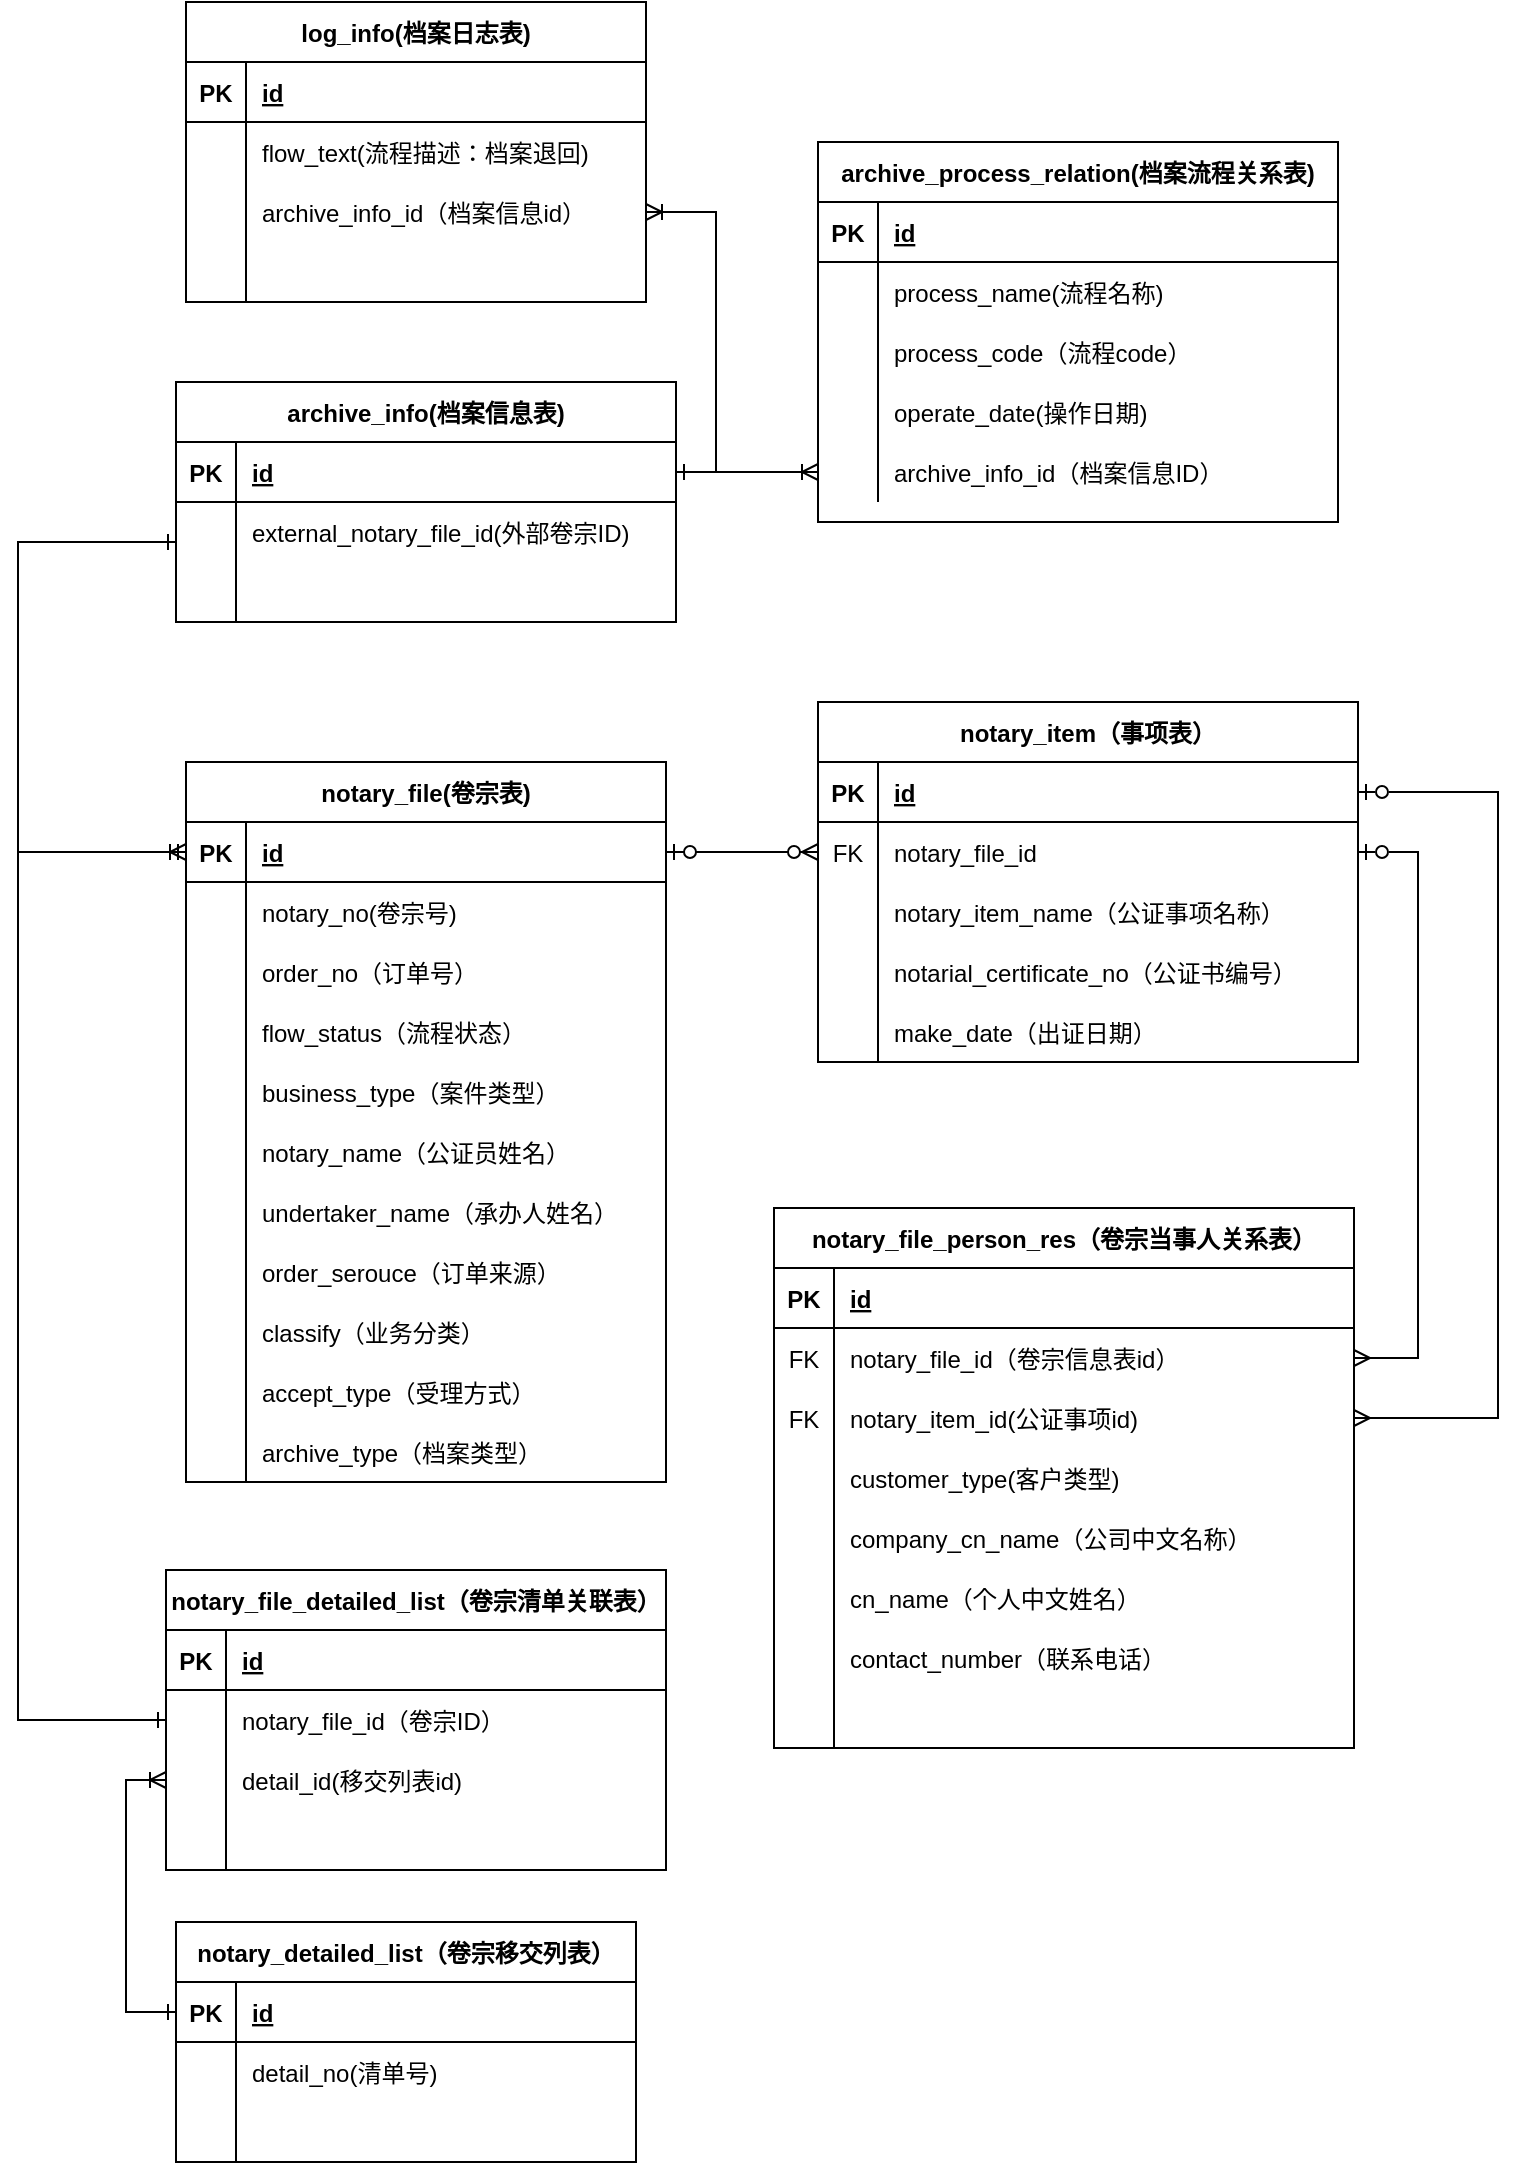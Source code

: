 <mxfile version="16.0.0" type="github"><diagram id="hbqTdlNapm0PTuWrorVL" name="Page-1"><mxGraphModel dx="1422" dy="762" grid="1" gridSize="10" guides="1" tooltips="1" connect="1" arrows="1" fold="1" page="1" pageScale="1" pageWidth="827" pageHeight="1169" math="0" shadow="0"><root><mxCell id="0"/><mxCell id="1" parent="0"/><mxCell id="k-JuEKtxJQN9RI8n1z6G-1" value="notary_file(卷宗表)" style="shape=table;startSize=30;container=1;collapsible=1;childLayout=tableLayout;fixedRows=1;rowLines=0;fontStyle=1;align=center;resizeLast=1;" vertex="1" parent="1"><mxGeometry x="164" y="390" width="240" height="360" as="geometry"/></mxCell><mxCell id="k-JuEKtxJQN9RI8n1z6G-2" value="" style="shape=partialRectangle;collapsible=0;dropTarget=0;pointerEvents=0;fillColor=none;top=0;left=0;bottom=1;right=0;points=[[0,0.5],[1,0.5]];portConstraint=eastwest;" vertex="1" parent="k-JuEKtxJQN9RI8n1z6G-1"><mxGeometry y="30" width="240" height="30" as="geometry"/></mxCell><mxCell id="k-JuEKtxJQN9RI8n1z6G-3" value="PK" style="shape=partialRectangle;connectable=0;fillColor=none;top=0;left=0;bottom=0;right=0;fontStyle=1;overflow=hidden;" vertex="1" parent="k-JuEKtxJQN9RI8n1z6G-2"><mxGeometry width="30" height="30" as="geometry"><mxRectangle width="30" height="30" as="alternateBounds"/></mxGeometry></mxCell><mxCell id="k-JuEKtxJQN9RI8n1z6G-4" value="id" style="shape=partialRectangle;connectable=0;fillColor=none;top=0;left=0;bottom=0;right=0;align=left;spacingLeft=6;fontStyle=5;overflow=hidden;" vertex="1" parent="k-JuEKtxJQN9RI8n1z6G-2"><mxGeometry x="30" width="210" height="30" as="geometry"><mxRectangle width="210" height="30" as="alternateBounds"/></mxGeometry></mxCell><mxCell id="k-JuEKtxJQN9RI8n1z6G-5" value="" style="shape=partialRectangle;collapsible=0;dropTarget=0;pointerEvents=0;fillColor=none;top=0;left=0;bottom=0;right=0;points=[[0,0.5],[1,0.5]];portConstraint=eastwest;" vertex="1" parent="k-JuEKtxJQN9RI8n1z6G-1"><mxGeometry y="60" width="240" height="30" as="geometry"/></mxCell><mxCell id="k-JuEKtxJQN9RI8n1z6G-6" value="" style="shape=partialRectangle;connectable=0;fillColor=none;top=0;left=0;bottom=0;right=0;editable=1;overflow=hidden;" vertex="1" parent="k-JuEKtxJQN9RI8n1z6G-5"><mxGeometry width="30" height="30" as="geometry"><mxRectangle width="30" height="30" as="alternateBounds"/></mxGeometry></mxCell><mxCell id="k-JuEKtxJQN9RI8n1z6G-7" value="notary_no(卷宗号)" style="shape=partialRectangle;connectable=0;fillColor=none;top=0;left=0;bottom=0;right=0;align=left;spacingLeft=6;overflow=hidden;" vertex="1" parent="k-JuEKtxJQN9RI8n1z6G-5"><mxGeometry x="30" width="210" height="30" as="geometry"><mxRectangle width="210" height="30" as="alternateBounds"/></mxGeometry></mxCell><mxCell id="k-JuEKtxJQN9RI8n1z6G-8" value="" style="shape=partialRectangle;collapsible=0;dropTarget=0;pointerEvents=0;fillColor=none;top=0;left=0;bottom=0;right=0;points=[[0,0.5],[1,0.5]];portConstraint=eastwest;" vertex="1" parent="k-JuEKtxJQN9RI8n1z6G-1"><mxGeometry y="90" width="240" height="30" as="geometry"/></mxCell><mxCell id="k-JuEKtxJQN9RI8n1z6G-9" value="" style="shape=partialRectangle;connectable=0;fillColor=none;top=0;left=0;bottom=0;right=0;editable=1;overflow=hidden;" vertex="1" parent="k-JuEKtxJQN9RI8n1z6G-8"><mxGeometry width="30" height="30" as="geometry"><mxRectangle width="30" height="30" as="alternateBounds"/></mxGeometry></mxCell><mxCell id="k-JuEKtxJQN9RI8n1z6G-10" value="order_no（订单号）" style="shape=partialRectangle;connectable=0;fillColor=none;top=0;left=0;bottom=0;right=0;align=left;spacingLeft=6;overflow=hidden;" vertex="1" parent="k-JuEKtxJQN9RI8n1z6G-8"><mxGeometry x="30" width="210" height="30" as="geometry"><mxRectangle width="210" height="30" as="alternateBounds"/></mxGeometry></mxCell><mxCell id="k-JuEKtxJQN9RI8n1z6G-11" value="" style="shape=partialRectangle;collapsible=0;dropTarget=0;pointerEvents=0;fillColor=none;top=0;left=0;bottom=0;right=0;points=[[0,0.5],[1,0.5]];portConstraint=eastwest;" vertex="1" parent="k-JuEKtxJQN9RI8n1z6G-1"><mxGeometry y="120" width="240" height="30" as="geometry"/></mxCell><mxCell id="k-JuEKtxJQN9RI8n1z6G-12" value="" style="shape=partialRectangle;connectable=0;fillColor=none;top=0;left=0;bottom=0;right=0;editable=1;overflow=hidden;" vertex="1" parent="k-JuEKtxJQN9RI8n1z6G-11"><mxGeometry width="30" height="30" as="geometry"><mxRectangle width="30" height="30" as="alternateBounds"/></mxGeometry></mxCell><mxCell id="k-JuEKtxJQN9RI8n1z6G-13" value="flow_status（流程状态）" style="shape=partialRectangle;connectable=0;fillColor=none;top=0;left=0;bottom=0;right=0;align=left;spacingLeft=6;overflow=hidden;" vertex="1" parent="k-JuEKtxJQN9RI8n1z6G-11"><mxGeometry x="30" width="210" height="30" as="geometry"><mxRectangle width="210" height="30" as="alternateBounds"/></mxGeometry></mxCell><mxCell id="k-JuEKtxJQN9RI8n1z6G-14" value="" style="shape=partialRectangle;collapsible=0;dropTarget=0;pointerEvents=0;fillColor=none;top=0;left=0;bottom=0;right=0;points=[[0,0.5],[1,0.5]];portConstraint=eastwest;" vertex="1" parent="k-JuEKtxJQN9RI8n1z6G-1"><mxGeometry y="150" width="240" height="30" as="geometry"/></mxCell><mxCell id="k-JuEKtxJQN9RI8n1z6G-15" value="" style="shape=partialRectangle;connectable=0;fillColor=none;top=0;left=0;bottom=0;right=0;editable=1;overflow=hidden;" vertex="1" parent="k-JuEKtxJQN9RI8n1z6G-14"><mxGeometry width="30" height="30" as="geometry"><mxRectangle width="30" height="30" as="alternateBounds"/></mxGeometry></mxCell><mxCell id="k-JuEKtxJQN9RI8n1z6G-16" value="business_type（案件类型）" style="shape=partialRectangle;connectable=0;fillColor=none;top=0;left=0;bottom=0;right=0;align=left;spacingLeft=6;overflow=hidden;" vertex="1" parent="k-JuEKtxJQN9RI8n1z6G-14"><mxGeometry x="30" width="210" height="30" as="geometry"><mxRectangle width="210" height="30" as="alternateBounds"/></mxGeometry></mxCell><mxCell id="k-JuEKtxJQN9RI8n1z6G-17" value="" style="shape=partialRectangle;collapsible=0;dropTarget=0;pointerEvents=0;fillColor=none;top=0;left=0;bottom=0;right=0;points=[[0,0.5],[1,0.5]];portConstraint=eastwest;" vertex="1" parent="k-JuEKtxJQN9RI8n1z6G-1"><mxGeometry y="180" width="240" height="30" as="geometry"/></mxCell><mxCell id="k-JuEKtxJQN9RI8n1z6G-18" value="" style="shape=partialRectangle;connectable=0;fillColor=none;top=0;left=0;bottom=0;right=0;editable=1;overflow=hidden;" vertex="1" parent="k-JuEKtxJQN9RI8n1z6G-17"><mxGeometry width="30" height="30" as="geometry"><mxRectangle width="30" height="30" as="alternateBounds"/></mxGeometry></mxCell><mxCell id="k-JuEKtxJQN9RI8n1z6G-19" value="notary_name（公证员姓名）" style="shape=partialRectangle;connectable=0;fillColor=none;top=0;left=0;bottom=0;right=0;align=left;spacingLeft=6;overflow=hidden;" vertex="1" parent="k-JuEKtxJQN9RI8n1z6G-17"><mxGeometry x="30" width="210" height="30" as="geometry"><mxRectangle width="210" height="30" as="alternateBounds"/></mxGeometry></mxCell><mxCell id="k-JuEKtxJQN9RI8n1z6G-20" value="" style="shape=partialRectangle;collapsible=0;dropTarget=0;pointerEvents=0;fillColor=none;top=0;left=0;bottom=0;right=0;points=[[0,0.5],[1,0.5]];portConstraint=eastwest;" vertex="1" parent="k-JuEKtxJQN9RI8n1z6G-1"><mxGeometry y="210" width="240" height="30" as="geometry"/></mxCell><mxCell id="k-JuEKtxJQN9RI8n1z6G-21" value="" style="shape=partialRectangle;connectable=0;fillColor=none;top=0;left=0;bottom=0;right=0;editable=1;overflow=hidden;" vertex="1" parent="k-JuEKtxJQN9RI8n1z6G-20"><mxGeometry width="30" height="30" as="geometry"><mxRectangle width="30" height="30" as="alternateBounds"/></mxGeometry></mxCell><mxCell id="k-JuEKtxJQN9RI8n1z6G-22" value="undertaker_name（承办人姓名）" style="shape=partialRectangle;connectable=0;fillColor=none;top=0;left=0;bottom=0;right=0;align=left;spacingLeft=6;overflow=hidden;" vertex="1" parent="k-JuEKtxJQN9RI8n1z6G-20"><mxGeometry x="30" width="210" height="30" as="geometry"><mxRectangle width="210" height="30" as="alternateBounds"/></mxGeometry></mxCell><mxCell id="k-JuEKtxJQN9RI8n1z6G-23" value="" style="shape=partialRectangle;collapsible=0;dropTarget=0;pointerEvents=0;fillColor=none;top=0;left=0;bottom=0;right=0;points=[[0,0.5],[1,0.5]];portConstraint=eastwest;" vertex="1" parent="k-JuEKtxJQN9RI8n1z6G-1"><mxGeometry y="240" width="240" height="30" as="geometry"/></mxCell><mxCell id="k-JuEKtxJQN9RI8n1z6G-24" value="" style="shape=partialRectangle;connectable=0;fillColor=none;top=0;left=0;bottom=0;right=0;editable=1;overflow=hidden;" vertex="1" parent="k-JuEKtxJQN9RI8n1z6G-23"><mxGeometry width="30" height="30" as="geometry"><mxRectangle width="30" height="30" as="alternateBounds"/></mxGeometry></mxCell><mxCell id="k-JuEKtxJQN9RI8n1z6G-25" value="order_serouce（订单来源）" style="shape=partialRectangle;connectable=0;fillColor=none;top=0;left=0;bottom=0;right=0;align=left;spacingLeft=6;overflow=hidden;" vertex="1" parent="k-JuEKtxJQN9RI8n1z6G-23"><mxGeometry x="30" width="210" height="30" as="geometry"><mxRectangle width="210" height="30" as="alternateBounds"/></mxGeometry></mxCell><mxCell id="k-JuEKtxJQN9RI8n1z6G-26" value="" style="shape=partialRectangle;collapsible=0;dropTarget=0;pointerEvents=0;fillColor=none;top=0;left=0;bottom=0;right=0;points=[[0,0.5],[1,0.5]];portConstraint=eastwest;" vertex="1" parent="k-JuEKtxJQN9RI8n1z6G-1"><mxGeometry y="270" width="240" height="30" as="geometry"/></mxCell><mxCell id="k-JuEKtxJQN9RI8n1z6G-27" value="" style="shape=partialRectangle;connectable=0;fillColor=none;top=0;left=0;bottom=0;right=0;editable=1;overflow=hidden;" vertex="1" parent="k-JuEKtxJQN9RI8n1z6G-26"><mxGeometry width="30" height="30" as="geometry"><mxRectangle width="30" height="30" as="alternateBounds"/></mxGeometry></mxCell><mxCell id="k-JuEKtxJQN9RI8n1z6G-28" value="classify（业务分类）" style="shape=partialRectangle;connectable=0;fillColor=none;top=0;left=0;bottom=0;right=0;align=left;spacingLeft=6;overflow=hidden;" vertex="1" parent="k-JuEKtxJQN9RI8n1z6G-26"><mxGeometry x="30" width="210" height="30" as="geometry"><mxRectangle width="210" height="30" as="alternateBounds"/></mxGeometry></mxCell><mxCell id="k-JuEKtxJQN9RI8n1z6G-29" value="" style="shape=partialRectangle;collapsible=0;dropTarget=0;pointerEvents=0;fillColor=none;top=0;left=0;bottom=0;right=0;points=[[0,0.5],[1,0.5]];portConstraint=eastwest;" vertex="1" parent="k-JuEKtxJQN9RI8n1z6G-1"><mxGeometry y="300" width="240" height="30" as="geometry"/></mxCell><mxCell id="k-JuEKtxJQN9RI8n1z6G-30" value="" style="shape=partialRectangle;connectable=0;fillColor=none;top=0;left=0;bottom=0;right=0;editable=1;overflow=hidden;" vertex="1" parent="k-JuEKtxJQN9RI8n1z6G-29"><mxGeometry width="30" height="30" as="geometry"><mxRectangle width="30" height="30" as="alternateBounds"/></mxGeometry></mxCell><mxCell id="k-JuEKtxJQN9RI8n1z6G-31" value="accept_type（受理方式）" style="shape=partialRectangle;connectable=0;fillColor=none;top=0;left=0;bottom=0;right=0;align=left;spacingLeft=6;overflow=hidden;" vertex="1" parent="k-JuEKtxJQN9RI8n1z6G-29"><mxGeometry x="30" width="210" height="30" as="geometry"><mxRectangle width="210" height="30" as="alternateBounds"/></mxGeometry></mxCell><mxCell id="k-JuEKtxJQN9RI8n1z6G-32" value="" style="shape=partialRectangle;collapsible=0;dropTarget=0;pointerEvents=0;fillColor=none;top=0;left=0;bottom=0;right=0;points=[[0,0.5],[1,0.5]];portConstraint=eastwest;" vertex="1" parent="k-JuEKtxJQN9RI8n1z6G-1"><mxGeometry y="330" width="240" height="30" as="geometry"/></mxCell><mxCell id="k-JuEKtxJQN9RI8n1z6G-33" value="" style="shape=partialRectangle;connectable=0;fillColor=none;top=0;left=0;bottom=0;right=0;editable=1;overflow=hidden;" vertex="1" parent="k-JuEKtxJQN9RI8n1z6G-32"><mxGeometry width="30" height="30" as="geometry"><mxRectangle width="30" height="30" as="alternateBounds"/></mxGeometry></mxCell><mxCell id="k-JuEKtxJQN9RI8n1z6G-34" value="archive_type（档案类型）" style="shape=partialRectangle;connectable=0;fillColor=none;top=0;left=0;bottom=0;right=0;align=left;spacingLeft=6;overflow=hidden;" vertex="1" parent="k-JuEKtxJQN9RI8n1z6G-32"><mxGeometry x="30" width="210" height="30" as="geometry"><mxRectangle width="210" height="30" as="alternateBounds"/></mxGeometry></mxCell><mxCell id="k-JuEKtxJQN9RI8n1z6G-35" value="notary_item（事项表）" style="shape=table;startSize=30;container=1;collapsible=1;childLayout=tableLayout;fixedRows=1;rowLines=0;fontStyle=1;align=center;resizeLast=1;" vertex="1" parent="1"><mxGeometry x="480" y="360" width="270" height="180" as="geometry"/></mxCell><mxCell id="k-JuEKtxJQN9RI8n1z6G-36" value="" style="shape=partialRectangle;collapsible=0;dropTarget=0;pointerEvents=0;fillColor=none;top=0;left=0;bottom=1;right=0;points=[[0,0.5],[1,0.5]];portConstraint=eastwest;" vertex="1" parent="k-JuEKtxJQN9RI8n1z6G-35"><mxGeometry y="30" width="270" height="30" as="geometry"/></mxCell><mxCell id="k-JuEKtxJQN9RI8n1z6G-37" value="PK" style="shape=partialRectangle;connectable=0;fillColor=none;top=0;left=0;bottom=0;right=0;fontStyle=1;overflow=hidden;" vertex="1" parent="k-JuEKtxJQN9RI8n1z6G-36"><mxGeometry width="30" height="30" as="geometry"><mxRectangle width="30" height="30" as="alternateBounds"/></mxGeometry></mxCell><mxCell id="k-JuEKtxJQN9RI8n1z6G-38" value="id" style="shape=partialRectangle;connectable=0;fillColor=none;top=0;left=0;bottom=0;right=0;align=left;spacingLeft=6;fontStyle=5;overflow=hidden;" vertex="1" parent="k-JuEKtxJQN9RI8n1z6G-36"><mxGeometry x="30" width="240" height="30" as="geometry"><mxRectangle width="240" height="30" as="alternateBounds"/></mxGeometry></mxCell><mxCell id="k-JuEKtxJQN9RI8n1z6G-39" value="" style="shape=partialRectangle;collapsible=0;dropTarget=0;pointerEvents=0;fillColor=none;top=0;left=0;bottom=0;right=0;points=[[0,0.5],[1,0.5]];portConstraint=eastwest;" vertex="1" parent="k-JuEKtxJQN9RI8n1z6G-35"><mxGeometry y="60" width="270" height="30" as="geometry"/></mxCell><mxCell id="k-JuEKtxJQN9RI8n1z6G-40" value="FK" style="shape=partialRectangle;connectable=0;fillColor=none;top=0;left=0;bottom=0;right=0;fontStyle=0;overflow=hidden;" vertex="1" parent="k-JuEKtxJQN9RI8n1z6G-39"><mxGeometry width="30" height="30" as="geometry"><mxRectangle width="30" height="30" as="alternateBounds"/></mxGeometry></mxCell><mxCell id="k-JuEKtxJQN9RI8n1z6G-41" value="notary_file_id" style="shape=partialRectangle;connectable=0;fillColor=none;top=0;left=0;bottom=0;right=0;align=left;spacingLeft=6;fontStyle=0;overflow=hidden;" vertex="1" parent="k-JuEKtxJQN9RI8n1z6G-39"><mxGeometry x="30" width="240" height="30" as="geometry"><mxRectangle width="240" height="30" as="alternateBounds"/></mxGeometry></mxCell><mxCell id="k-JuEKtxJQN9RI8n1z6G-42" value="" style="shape=partialRectangle;collapsible=0;dropTarget=0;pointerEvents=0;fillColor=none;top=0;left=0;bottom=0;right=0;points=[[0,0.5],[1,0.5]];portConstraint=eastwest;" vertex="1" parent="k-JuEKtxJQN9RI8n1z6G-35"><mxGeometry y="90" width="270" height="30" as="geometry"/></mxCell><mxCell id="k-JuEKtxJQN9RI8n1z6G-43" value="" style="shape=partialRectangle;connectable=0;fillColor=none;top=0;left=0;bottom=0;right=0;editable=1;overflow=hidden;" vertex="1" parent="k-JuEKtxJQN9RI8n1z6G-42"><mxGeometry width="30" height="30" as="geometry"><mxRectangle width="30" height="30" as="alternateBounds"/></mxGeometry></mxCell><mxCell id="k-JuEKtxJQN9RI8n1z6G-44" value="notary_item_name（公证事项名称）" style="shape=partialRectangle;connectable=0;fillColor=none;top=0;left=0;bottom=0;right=0;align=left;spacingLeft=6;overflow=hidden;" vertex="1" parent="k-JuEKtxJQN9RI8n1z6G-42"><mxGeometry x="30" width="240" height="30" as="geometry"><mxRectangle width="240" height="30" as="alternateBounds"/></mxGeometry></mxCell><mxCell id="k-JuEKtxJQN9RI8n1z6G-45" value="" style="shape=partialRectangle;collapsible=0;dropTarget=0;pointerEvents=0;fillColor=none;top=0;left=0;bottom=0;right=0;points=[[0,0.5],[1,0.5]];portConstraint=eastwest;" vertex="1" parent="k-JuEKtxJQN9RI8n1z6G-35"><mxGeometry y="120" width="270" height="30" as="geometry"/></mxCell><mxCell id="k-JuEKtxJQN9RI8n1z6G-46" value="" style="shape=partialRectangle;connectable=0;fillColor=none;top=0;left=0;bottom=0;right=0;editable=1;overflow=hidden;" vertex="1" parent="k-JuEKtxJQN9RI8n1z6G-45"><mxGeometry width="30" height="30" as="geometry"><mxRectangle width="30" height="30" as="alternateBounds"/></mxGeometry></mxCell><mxCell id="k-JuEKtxJQN9RI8n1z6G-47" value="notarial_certificate_no（公证书编号）" style="shape=partialRectangle;connectable=0;fillColor=none;top=0;left=0;bottom=0;right=0;align=left;spacingLeft=6;overflow=hidden;" vertex="1" parent="k-JuEKtxJQN9RI8n1z6G-45"><mxGeometry x="30" width="240" height="30" as="geometry"><mxRectangle width="240" height="30" as="alternateBounds"/></mxGeometry></mxCell><mxCell id="k-JuEKtxJQN9RI8n1z6G-48" value="" style="shape=partialRectangle;collapsible=0;dropTarget=0;pointerEvents=0;fillColor=none;top=0;left=0;bottom=0;right=0;points=[[0,0.5],[1,0.5]];portConstraint=eastwest;" vertex="1" parent="k-JuEKtxJQN9RI8n1z6G-35"><mxGeometry y="150" width="270" height="30" as="geometry"/></mxCell><mxCell id="k-JuEKtxJQN9RI8n1z6G-49" value="" style="shape=partialRectangle;connectable=0;fillColor=none;top=0;left=0;bottom=0;right=0;editable=1;overflow=hidden;" vertex="1" parent="k-JuEKtxJQN9RI8n1z6G-48"><mxGeometry width="30" height="30" as="geometry"><mxRectangle width="30" height="30" as="alternateBounds"/></mxGeometry></mxCell><mxCell id="k-JuEKtxJQN9RI8n1z6G-50" value="make_date（出证日期）" style="shape=partialRectangle;connectable=0;fillColor=none;top=0;left=0;bottom=0;right=0;align=left;spacingLeft=6;overflow=hidden;" vertex="1" parent="k-JuEKtxJQN9RI8n1z6G-48"><mxGeometry x="30" width="240" height="30" as="geometry"><mxRectangle width="240" height="30" as="alternateBounds"/></mxGeometry></mxCell><mxCell id="k-JuEKtxJQN9RI8n1z6G-51" value="" style="edgeStyle=entityRelationEdgeStyle;fontSize=12;html=1;endArrow=ERzeroToMany;startArrow=ERzeroToOne;rounded=0;exitX=1;exitY=0.5;exitDx=0;exitDy=0;entryX=0;entryY=0.5;entryDx=0;entryDy=0;" edge="1" parent="1" source="k-JuEKtxJQN9RI8n1z6G-2" target="k-JuEKtxJQN9RI8n1z6G-39"><mxGeometry width="100" height="100" relative="1" as="geometry"><mxPoint x="370" y="480" as="sourcePoint"/><mxPoint x="470" y="380" as="targetPoint"/></mxGeometry></mxCell><mxCell id="k-JuEKtxJQN9RI8n1z6G-52" value="notary_file_person_res（卷宗当事人关系表）" style="shape=table;startSize=30;container=1;collapsible=1;childLayout=tableLayout;fixedRows=1;rowLines=0;fontStyle=1;align=center;resizeLast=1;" vertex="1" parent="1"><mxGeometry x="458" y="613" width="290" height="270" as="geometry"/></mxCell><mxCell id="k-JuEKtxJQN9RI8n1z6G-53" value="" style="shape=partialRectangle;collapsible=0;dropTarget=0;pointerEvents=0;fillColor=none;top=0;left=0;bottom=1;right=0;points=[[0,0.5],[1,0.5]];portConstraint=eastwest;" vertex="1" parent="k-JuEKtxJQN9RI8n1z6G-52"><mxGeometry y="30" width="290" height="30" as="geometry"/></mxCell><mxCell id="k-JuEKtxJQN9RI8n1z6G-54" value="PK" style="shape=partialRectangle;connectable=0;fillColor=none;top=0;left=0;bottom=0;right=0;fontStyle=1;overflow=hidden;" vertex="1" parent="k-JuEKtxJQN9RI8n1z6G-53"><mxGeometry width="30" height="30" as="geometry"><mxRectangle width="30" height="30" as="alternateBounds"/></mxGeometry></mxCell><mxCell id="k-JuEKtxJQN9RI8n1z6G-55" value="id" style="shape=partialRectangle;connectable=0;fillColor=none;top=0;left=0;bottom=0;right=0;align=left;spacingLeft=6;fontStyle=5;overflow=hidden;" vertex="1" parent="k-JuEKtxJQN9RI8n1z6G-53"><mxGeometry x="30" width="260" height="30" as="geometry"><mxRectangle width="260" height="30" as="alternateBounds"/></mxGeometry></mxCell><mxCell id="k-JuEKtxJQN9RI8n1z6G-56" value="" style="shape=partialRectangle;collapsible=0;dropTarget=0;pointerEvents=0;fillColor=none;top=0;left=0;bottom=0;right=0;points=[[0,0.5],[1,0.5]];portConstraint=eastwest;" vertex="1" parent="k-JuEKtxJQN9RI8n1z6G-52"><mxGeometry y="60" width="290" height="30" as="geometry"/></mxCell><mxCell id="k-JuEKtxJQN9RI8n1z6G-57" value="FK" style="shape=partialRectangle;connectable=0;fillColor=none;top=0;left=0;bottom=0;right=0;fontStyle=0;overflow=hidden;" vertex="1" parent="k-JuEKtxJQN9RI8n1z6G-56"><mxGeometry width="30" height="30" as="geometry"><mxRectangle width="30" height="30" as="alternateBounds"/></mxGeometry></mxCell><mxCell id="k-JuEKtxJQN9RI8n1z6G-58" value="notary_file_id（卷宗信息表id）" style="shape=partialRectangle;connectable=0;fillColor=none;top=0;left=0;bottom=0;right=0;align=left;spacingLeft=6;fontStyle=0;overflow=hidden;" vertex="1" parent="k-JuEKtxJQN9RI8n1z6G-56"><mxGeometry x="30" width="260" height="30" as="geometry"><mxRectangle width="260" height="30" as="alternateBounds"/></mxGeometry></mxCell><mxCell id="k-JuEKtxJQN9RI8n1z6G-59" value="" style="shape=partialRectangle;collapsible=0;dropTarget=0;pointerEvents=0;fillColor=none;top=0;left=0;bottom=0;right=0;points=[[0,0.5],[1,0.5]];portConstraint=eastwest;" vertex="1" parent="k-JuEKtxJQN9RI8n1z6G-52"><mxGeometry y="90" width="290" height="30" as="geometry"/></mxCell><mxCell id="k-JuEKtxJQN9RI8n1z6G-60" value="FK" style="shape=partialRectangle;connectable=0;fillColor=none;top=0;left=0;bottom=0;right=0;fontStyle=0;overflow=hidden;" vertex="1" parent="k-JuEKtxJQN9RI8n1z6G-59"><mxGeometry width="30" height="30" as="geometry"><mxRectangle width="30" height="30" as="alternateBounds"/></mxGeometry></mxCell><mxCell id="k-JuEKtxJQN9RI8n1z6G-61" value="notary_item_id(公证事项id)" style="shape=partialRectangle;connectable=0;fillColor=none;top=0;left=0;bottom=0;right=0;align=left;spacingLeft=6;fontStyle=0;overflow=hidden;" vertex="1" parent="k-JuEKtxJQN9RI8n1z6G-59"><mxGeometry x="30" width="260" height="30" as="geometry"><mxRectangle width="260" height="30" as="alternateBounds"/></mxGeometry></mxCell><mxCell id="k-JuEKtxJQN9RI8n1z6G-62" value="" style="shape=partialRectangle;collapsible=0;dropTarget=0;pointerEvents=0;fillColor=none;top=0;left=0;bottom=0;right=0;points=[[0,0.5],[1,0.5]];portConstraint=eastwest;" vertex="1" parent="k-JuEKtxJQN9RI8n1z6G-52"><mxGeometry y="120" width="290" height="30" as="geometry"/></mxCell><mxCell id="k-JuEKtxJQN9RI8n1z6G-63" value="" style="shape=partialRectangle;connectable=0;fillColor=none;top=0;left=0;bottom=0;right=0;editable=1;overflow=hidden;" vertex="1" parent="k-JuEKtxJQN9RI8n1z6G-62"><mxGeometry width="30" height="30" as="geometry"><mxRectangle width="30" height="30" as="alternateBounds"/></mxGeometry></mxCell><mxCell id="k-JuEKtxJQN9RI8n1z6G-64" value="customer_type(客户类型)" style="shape=partialRectangle;connectable=0;fillColor=none;top=0;left=0;bottom=0;right=0;align=left;spacingLeft=6;overflow=hidden;" vertex="1" parent="k-JuEKtxJQN9RI8n1z6G-62"><mxGeometry x="30" width="260" height="30" as="geometry"><mxRectangle width="260" height="30" as="alternateBounds"/></mxGeometry></mxCell><mxCell id="k-JuEKtxJQN9RI8n1z6G-65" value="" style="shape=partialRectangle;collapsible=0;dropTarget=0;pointerEvents=0;fillColor=none;top=0;left=0;bottom=0;right=0;points=[[0,0.5],[1,0.5]];portConstraint=eastwest;" vertex="1" parent="k-JuEKtxJQN9RI8n1z6G-52"><mxGeometry y="150" width="290" height="30" as="geometry"/></mxCell><mxCell id="k-JuEKtxJQN9RI8n1z6G-66" value="" style="shape=partialRectangle;connectable=0;fillColor=none;top=0;left=0;bottom=0;right=0;editable=1;overflow=hidden;" vertex="1" parent="k-JuEKtxJQN9RI8n1z6G-65"><mxGeometry width="30" height="30" as="geometry"><mxRectangle width="30" height="30" as="alternateBounds"/></mxGeometry></mxCell><mxCell id="k-JuEKtxJQN9RI8n1z6G-67" value="company_cn_name（公司中文名称）" style="shape=partialRectangle;connectable=0;fillColor=none;top=0;left=0;bottom=0;right=0;align=left;spacingLeft=6;overflow=hidden;" vertex="1" parent="k-JuEKtxJQN9RI8n1z6G-65"><mxGeometry x="30" width="260" height="30" as="geometry"><mxRectangle width="260" height="30" as="alternateBounds"/></mxGeometry></mxCell><mxCell id="k-JuEKtxJQN9RI8n1z6G-68" value="" style="shape=partialRectangle;collapsible=0;dropTarget=0;pointerEvents=0;fillColor=none;top=0;left=0;bottom=0;right=0;points=[[0,0.5],[1,0.5]];portConstraint=eastwest;" vertex="1" parent="k-JuEKtxJQN9RI8n1z6G-52"><mxGeometry y="180" width="290" height="30" as="geometry"/></mxCell><mxCell id="k-JuEKtxJQN9RI8n1z6G-69" value="" style="shape=partialRectangle;connectable=0;fillColor=none;top=0;left=0;bottom=0;right=0;editable=1;overflow=hidden;" vertex="1" parent="k-JuEKtxJQN9RI8n1z6G-68"><mxGeometry width="30" height="30" as="geometry"><mxRectangle width="30" height="30" as="alternateBounds"/></mxGeometry></mxCell><mxCell id="k-JuEKtxJQN9RI8n1z6G-70" value="cn_name（个人中文姓名）" style="shape=partialRectangle;connectable=0;fillColor=none;top=0;left=0;bottom=0;right=0;align=left;spacingLeft=6;overflow=hidden;" vertex="1" parent="k-JuEKtxJQN9RI8n1z6G-68"><mxGeometry x="30" width="260" height="30" as="geometry"><mxRectangle width="260" height="30" as="alternateBounds"/></mxGeometry></mxCell><mxCell id="k-JuEKtxJQN9RI8n1z6G-71" value="" style="shape=partialRectangle;collapsible=0;dropTarget=0;pointerEvents=0;fillColor=none;top=0;left=0;bottom=0;right=0;points=[[0,0.5],[1,0.5]];portConstraint=eastwest;" vertex="1" parent="k-JuEKtxJQN9RI8n1z6G-52"><mxGeometry y="210" width="290" height="30" as="geometry"/></mxCell><mxCell id="k-JuEKtxJQN9RI8n1z6G-72" value="" style="shape=partialRectangle;connectable=0;fillColor=none;top=0;left=0;bottom=0;right=0;editable=1;overflow=hidden;" vertex="1" parent="k-JuEKtxJQN9RI8n1z6G-71"><mxGeometry width="30" height="30" as="geometry"><mxRectangle width="30" height="30" as="alternateBounds"/></mxGeometry></mxCell><mxCell id="k-JuEKtxJQN9RI8n1z6G-73" value="contact_number（联系电话）" style="shape=partialRectangle;connectable=0;fillColor=none;top=0;left=0;bottom=0;right=0;align=left;spacingLeft=6;overflow=hidden;" vertex="1" parent="k-JuEKtxJQN9RI8n1z6G-71"><mxGeometry x="30" width="260" height="30" as="geometry"><mxRectangle width="260" height="30" as="alternateBounds"/></mxGeometry></mxCell><mxCell id="k-JuEKtxJQN9RI8n1z6G-74" value="" style="shape=partialRectangle;collapsible=0;dropTarget=0;pointerEvents=0;fillColor=none;top=0;left=0;bottom=0;right=0;points=[[0,0.5],[1,0.5]];portConstraint=eastwest;" vertex="1" parent="k-JuEKtxJQN9RI8n1z6G-52"><mxGeometry y="240" width="290" height="30" as="geometry"/></mxCell><mxCell id="k-JuEKtxJQN9RI8n1z6G-75" value="" style="shape=partialRectangle;connectable=0;fillColor=none;top=0;left=0;bottom=0;right=0;editable=1;overflow=hidden;" vertex="1" parent="k-JuEKtxJQN9RI8n1z6G-74"><mxGeometry width="30" height="30" as="geometry"><mxRectangle width="30" height="30" as="alternateBounds"/></mxGeometry></mxCell><mxCell id="k-JuEKtxJQN9RI8n1z6G-76" value="" style="shape=partialRectangle;connectable=0;fillColor=none;top=0;left=0;bottom=0;right=0;align=left;spacingLeft=6;overflow=hidden;" vertex="1" parent="k-JuEKtxJQN9RI8n1z6G-74"><mxGeometry x="30" width="260" height="30" as="geometry"><mxRectangle width="260" height="30" as="alternateBounds"/></mxGeometry></mxCell><mxCell id="k-JuEKtxJQN9RI8n1z6G-77" style="edgeStyle=orthogonalEdgeStyle;rounded=0;orthogonalLoop=1;jettySize=auto;html=1;exitX=1;exitY=0.5;exitDx=0;exitDy=0;entryX=1;entryY=0.5;entryDx=0;entryDy=0;endArrow=ERzeroToOne;endFill=0;startArrow=ERmany;startFill=0;" edge="1" parent="1" source="k-JuEKtxJQN9RI8n1z6G-59" target="k-JuEKtxJQN9RI8n1z6G-36"><mxGeometry relative="1" as="geometry"><Array as="points"><mxPoint x="820" y="718"/><mxPoint x="820" y="405"/></Array></mxGeometry></mxCell><mxCell id="k-JuEKtxJQN9RI8n1z6G-78" style="edgeStyle=orthogonalEdgeStyle;rounded=0;orthogonalLoop=1;jettySize=auto;html=1;exitX=1;exitY=0.5;exitDx=0;exitDy=0;endArrow=ERzeroToOne;endFill=0;startArrow=ERmany;startFill=0;" edge="1" parent="1" source="k-JuEKtxJQN9RI8n1z6G-56" target="k-JuEKtxJQN9RI8n1z6G-39"><mxGeometry relative="1" as="geometry"><Array as="points"><mxPoint x="780" y="688"/><mxPoint x="780" y="435"/></Array></mxGeometry></mxCell><mxCell id="k-JuEKtxJQN9RI8n1z6G-79" value="notary_detailed_list（卷宗移交列表）" style="shape=table;startSize=30;container=1;collapsible=1;childLayout=tableLayout;fixedRows=1;rowLines=0;fontStyle=1;align=center;resizeLast=1;" vertex="1" parent="1"><mxGeometry x="159" y="970" width="230" height="120" as="geometry"/></mxCell><mxCell id="k-JuEKtxJQN9RI8n1z6G-80" value="" style="shape=partialRectangle;collapsible=0;dropTarget=0;pointerEvents=0;fillColor=none;top=0;left=0;bottom=1;right=0;points=[[0,0.5],[1,0.5]];portConstraint=eastwest;" vertex="1" parent="k-JuEKtxJQN9RI8n1z6G-79"><mxGeometry y="30" width="230" height="30" as="geometry"/></mxCell><mxCell id="k-JuEKtxJQN9RI8n1z6G-81" value="PK" style="shape=partialRectangle;connectable=0;fillColor=none;top=0;left=0;bottom=0;right=0;fontStyle=1;overflow=hidden;" vertex="1" parent="k-JuEKtxJQN9RI8n1z6G-80"><mxGeometry width="30" height="30" as="geometry"><mxRectangle width="30" height="30" as="alternateBounds"/></mxGeometry></mxCell><mxCell id="k-JuEKtxJQN9RI8n1z6G-82" value="id" style="shape=partialRectangle;connectable=0;fillColor=none;top=0;left=0;bottom=0;right=0;align=left;spacingLeft=6;fontStyle=5;overflow=hidden;" vertex="1" parent="k-JuEKtxJQN9RI8n1z6G-80"><mxGeometry x="30" width="200" height="30" as="geometry"><mxRectangle width="200" height="30" as="alternateBounds"/></mxGeometry></mxCell><mxCell id="k-JuEKtxJQN9RI8n1z6G-83" value="" style="shape=partialRectangle;collapsible=0;dropTarget=0;pointerEvents=0;fillColor=none;top=0;left=0;bottom=0;right=0;points=[[0,0.5],[1,0.5]];portConstraint=eastwest;" vertex="1" parent="k-JuEKtxJQN9RI8n1z6G-79"><mxGeometry y="60" width="230" height="30" as="geometry"/></mxCell><mxCell id="k-JuEKtxJQN9RI8n1z6G-84" value="" style="shape=partialRectangle;connectable=0;fillColor=none;top=0;left=0;bottom=0;right=0;editable=1;overflow=hidden;" vertex="1" parent="k-JuEKtxJQN9RI8n1z6G-83"><mxGeometry width="30" height="30" as="geometry"><mxRectangle width="30" height="30" as="alternateBounds"/></mxGeometry></mxCell><mxCell id="k-JuEKtxJQN9RI8n1z6G-85" value="detail_no(清单号)" style="shape=partialRectangle;connectable=0;fillColor=none;top=0;left=0;bottom=0;right=0;align=left;spacingLeft=6;overflow=hidden;" vertex="1" parent="k-JuEKtxJQN9RI8n1z6G-83"><mxGeometry x="30" width="200" height="30" as="geometry"><mxRectangle width="200" height="30" as="alternateBounds"/></mxGeometry></mxCell><mxCell id="k-JuEKtxJQN9RI8n1z6G-86" value="" style="shape=partialRectangle;collapsible=0;dropTarget=0;pointerEvents=0;fillColor=none;top=0;left=0;bottom=0;right=0;points=[[0,0.5],[1,0.5]];portConstraint=eastwest;" vertex="1" parent="k-JuEKtxJQN9RI8n1z6G-79"><mxGeometry y="90" width="230" height="30" as="geometry"/></mxCell><mxCell id="k-JuEKtxJQN9RI8n1z6G-87" value="" style="shape=partialRectangle;connectable=0;fillColor=none;top=0;left=0;bottom=0;right=0;editable=1;overflow=hidden;" vertex="1" parent="k-JuEKtxJQN9RI8n1z6G-86"><mxGeometry width="30" height="30" as="geometry"><mxRectangle width="30" height="30" as="alternateBounds"/></mxGeometry></mxCell><mxCell id="k-JuEKtxJQN9RI8n1z6G-88" value="" style="shape=partialRectangle;connectable=0;fillColor=none;top=0;left=0;bottom=0;right=0;align=left;spacingLeft=6;overflow=hidden;" vertex="1" parent="k-JuEKtxJQN9RI8n1z6G-86"><mxGeometry x="30" width="200" height="30" as="geometry"><mxRectangle width="200" height="30" as="alternateBounds"/></mxGeometry></mxCell><mxCell id="k-JuEKtxJQN9RI8n1z6G-89" value="notary_file_detailed_list（卷宗清单关联表）" style="shape=table;startSize=30;container=1;collapsible=1;childLayout=tableLayout;fixedRows=1;rowLines=0;fontStyle=1;align=center;resizeLast=1;" vertex="1" parent="1"><mxGeometry x="154" y="794" width="250" height="150" as="geometry"/></mxCell><mxCell id="k-JuEKtxJQN9RI8n1z6G-90" value="" style="shape=partialRectangle;collapsible=0;dropTarget=0;pointerEvents=0;fillColor=none;top=0;left=0;bottom=1;right=0;points=[[0,0.5],[1,0.5]];portConstraint=eastwest;" vertex="1" parent="k-JuEKtxJQN9RI8n1z6G-89"><mxGeometry y="30" width="250" height="30" as="geometry"/></mxCell><mxCell id="k-JuEKtxJQN9RI8n1z6G-91" value="PK" style="shape=partialRectangle;connectable=0;fillColor=none;top=0;left=0;bottom=0;right=0;fontStyle=1;overflow=hidden;" vertex="1" parent="k-JuEKtxJQN9RI8n1z6G-90"><mxGeometry width="30" height="30" as="geometry"><mxRectangle width="30" height="30" as="alternateBounds"/></mxGeometry></mxCell><mxCell id="k-JuEKtxJQN9RI8n1z6G-92" value="id" style="shape=partialRectangle;connectable=0;fillColor=none;top=0;left=0;bottom=0;right=0;align=left;spacingLeft=6;fontStyle=5;overflow=hidden;" vertex="1" parent="k-JuEKtxJQN9RI8n1z6G-90"><mxGeometry x="30" width="220" height="30" as="geometry"><mxRectangle width="220" height="30" as="alternateBounds"/></mxGeometry></mxCell><mxCell id="k-JuEKtxJQN9RI8n1z6G-93" value="" style="shape=partialRectangle;collapsible=0;dropTarget=0;pointerEvents=0;fillColor=none;top=0;left=0;bottom=0;right=0;points=[[0,0.5],[1,0.5]];portConstraint=eastwest;" vertex="1" parent="k-JuEKtxJQN9RI8n1z6G-89"><mxGeometry y="60" width="250" height="30" as="geometry"/></mxCell><mxCell id="k-JuEKtxJQN9RI8n1z6G-94" value="" style="shape=partialRectangle;connectable=0;fillColor=none;top=0;left=0;bottom=0;right=0;editable=1;overflow=hidden;" vertex="1" parent="k-JuEKtxJQN9RI8n1z6G-93"><mxGeometry width="30" height="30" as="geometry"><mxRectangle width="30" height="30" as="alternateBounds"/></mxGeometry></mxCell><mxCell id="k-JuEKtxJQN9RI8n1z6G-95" value="notary_file_id（卷宗ID）" style="shape=partialRectangle;connectable=0;fillColor=none;top=0;left=0;bottom=0;right=0;align=left;spacingLeft=6;overflow=hidden;" vertex="1" parent="k-JuEKtxJQN9RI8n1z6G-93"><mxGeometry x="30" width="220" height="30" as="geometry"><mxRectangle width="220" height="30" as="alternateBounds"/></mxGeometry></mxCell><mxCell id="k-JuEKtxJQN9RI8n1z6G-96" value="" style="shape=partialRectangle;collapsible=0;dropTarget=0;pointerEvents=0;fillColor=none;top=0;left=0;bottom=0;right=0;points=[[0,0.5],[1,0.5]];portConstraint=eastwest;" vertex="1" parent="k-JuEKtxJQN9RI8n1z6G-89"><mxGeometry y="90" width="250" height="30" as="geometry"/></mxCell><mxCell id="k-JuEKtxJQN9RI8n1z6G-97" value="" style="shape=partialRectangle;connectable=0;fillColor=none;top=0;left=0;bottom=0;right=0;editable=1;overflow=hidden;" vertex="1" parent="k-JuEKtxJQN9RI8n1z6G-96"><mxGeometry width="30" height="30" as="geometry"><mxRectangle width="30" height="30" as="alternateBounds"/></mxGeometry></mxCell><mxCell id="k-JuEKtxJQN9RI8n1z6G-98" value="detail_id(移交列表id)" style="shape=partialRectangle;connectable=0;fillColor=none;top=0;left=0;bottom=0;right=0;align=left;spacingLeft=6;overflow=hidden;" vertex="1" parent="k-JuEKtxJQN9RI8n1z6G-96"><mxGeometry x="30" width="220" height="30" as="geometry"><mxRectangle width="220" height="30" as="alternateBounds"/></mxGeometry></mxCell><mxCell id="k-JuEKtxJQN9RI8n1z6G-99" value="" style="shape=partialRectangle;collapsible=0;dropTarget=0;pointerEvents=0;fillColor=none;top=0;left=0;bottom=0;right=0;points=[[0,0.5],[1,0.5]];portConstraint=eastwest;" vertex="1" parent="k-JuEKtxJQN9RI8n1z6G-89"><mxGeometry y="120" width="250" height="30" as="geometry"/></mxCell><mxCell id="k-JuEKtxJQN9RI8n1z6G-100" value="" style="shape=partialRectangle;connectable=0;fillColor=none;top=0;left=0;bottom=0;right=0;editable=1;overflow=hidden;" vertex="1" parent="k-JuEKtxJQN9RI8n1z6G-99"><mxGeometry width="30" height="30" as="geometry"><mxRectangle width="30" height="30" as="alternateBounds"/></mxGeometry></mxCell><mxCell id="k-JuEKtxJQN9RI8n1z6G-101" value="" style="shape=partialRectangle;connectable=0;fillColor=none;top=0;left=0;bottom=0;right=0;align=left;spacingLeft=6;overflow=hidden;" vertex="1" parent="k-JuEKtxJQN9RI8n1z6G-99"><mxGeometry x="30" width="220" height="30" as="geometry"><mxRectangle width="220" height="30" as="alternateBounds"/></mxGeometry></mxCell><mxCell id="k-JuEKtxJQN9RI8n1z6G-102" style="edgeStyle=orthogonalEdgeStyle;rounded=0;orthogonalLoop=1;jettySize=auto;html=1;entryX=0;entryY=0.5;entryDx=0;entryDy=0;startArrow=ERone;startFill=0;endArrow=ERone;endFill=0;" edge="1" parent="1" source="k-JuEKtxJQN9RI8n1z6G-93" target="k-JuEKtxJQN9RI8n1z6G-2"><mxGeometry relative="1" as="geometry"><Array as="points"><mxPoint x="80" y="869"/><mxPoint x="80" y="435"/></Array></mxGeometry></mxCell><mxCell id="k-JuEKtxJQN9RI8n1z6G-103" value="archive_process_relation(档案流程关系表)" style="shape=table;startSize=30;container=1;collapsible=1;childLayout=tableLayout;fixedRows=1;rowLines=0;fontStyle=1;align=center;resizeLast=1;" vertex="1" parent="1"><mxGeometry x="480" y="80" width="260" height="190" as="geometry"/></mxCell><mxCell id="k-JuEKtxJQN9RI8n1z6G-104" value="" style="shape=partialRectangle;collapsible=0;dropTarget=0;pointerEvents=0;fillColor=none;top=0;left=0;bottom=1;right=0;points=[[0,0.5],[1,0.5]];portConstraint=eastwest;" vertex="1" parent="k-JuEKtxJQN9RI8n1z6G-103"><mxGeometry y="30" width="260" height="30" as="geometry"/></mxCell><mxCell id="k-JuEKtxJQN9RI8n1z6G-105" value="PK" style="shape=partialRectangle;connectable=0;fillColor=none;top=0;left=0;bottom=0;right=0;fontStyle=1;overflow=hidden;" vertex="1" parent="k-JuEKtxJQN9RI8n1z6G-104"><mxGeometry width="30" height="30" as="geometry"><mxRectangle width="30" height="30" as="alternateBounds"/></mxGeometry></mxCell><mxCell id="k-JuEKtxJQN9RI8n1z6G-106" value="id" style="shape=partialRectangle;connectable=0;fillColor=none;top=0;left=0;bottom=0;right=0;align=left;spacingLeft=6;fontStyle=5;overflow=hidden;" vertex="1" parent="k-JuEKtxJQN9RI8n1z6G-104"><mxGeometry x="30" width="230" height="30" as="geometry"><mxRectangle width="230" height="30" as="alternateBounds"/></mxGeometry></mxCell><mxCell id="k-JuEKtxJQN9RI8n1z6G-107" value="" style="shape=partialRectangle;collapsible=0;dropTarget=0;pointerEvents=0;fillColor=none;top=0;left=0;bottom=0;right=0;points=[[0,0.5],[1,0.5]];portConstraint=eastwest;" vertex="1" parent="k-JuEKtxJQN9RI8n1z6G-103"><mxGeometry y="60" width="260" height="30" as="geometry"/></mxCell><mxCell id="k-JuEKtxJQN9RI8n1z6G-108" value="" style="shape=partialRectangle;connectable=0;fillColor=none;top=0;left=0;bottom=0;right=0;editable=1;overflow=hidden;" vertex="1" parent="k-JuEKtxJQN9RI8n1z6G-107"><mxGeometry width="30" height="30" as="geometry"><mxRectangle width="30" height="30" as="alternateBounds"/></mxGeometry></mxCell><mxCell id="k-JuEKtxJQN9RI8n1z6G-109" value="process_name(流程名称)" style="shape=partialRectangle;connectable=0;fillColor=none;top=0;left=0;bottom=0;right=0;align=left;spacingLeft=6;overflow=hidden;" vertex="1" parent="k-JuEKtxJQN9RI8n1z6G-107"><mxGeometry x="30" width="230" height="30" as="geometry"><mxRectangle width="230" height="30" as="alternateBounds"/></mxGeometry></mxCell><mxCell id="k-JuEKtxJQN9RI8n1z6G-110" value="" style="shape=partialRectangle;collapsible=0;dropTarget=0;pointerEvents=0;fillColor=none;top=0;left=0;bottom=0;right=0;points=[[0,0.5],[1,0.5]];portConstraint=eastwest;" vertex="1" parent="k-JuEKtxJQN9RI8n1z6G-103"><mxGeometry y="90" width="260" height="30" as="geometry"/></mxCell><mxCell id="k-JuEKtxJQN9RI8n1z6G-111" value="" style="shape=partialRectangle;connectable=0;fillColor=none;top=0;left=0;bottom=0;right=0;editable=1;overflow=hidden;" vertex="1" parent="k-JuEKtxJQN9RI8n1z6G-110"><mxGeometry width="30" height="30" as="geometry"><mxRectangle width="30" height="30" as="alternateBounds"/></mxGeometry></mxCell><mxCell id="k-JuEKtxJQN9RI8n1z6G-112" value="process_code（流程code）" style="shape=partialRectangle;connectable=0;fillColor=none;top=0;left=0;bottom=0;right=0;align=left;spacingLeft=6;overflow=hidden;" vertex="1" parent="k-JuEKtxJQN9RI8n1z6G-110"><mxGeometry x="30" width="230" height="30" as="geometry"><mxRectangle width="230" height="30" as="alternateBounds"/></mxGeometry></mxCell><mxCell id="k-JuEKtxJQN9RI8n1z6G-113" value="" style="shape=partialRectangle;collapsible=0;dropTarget=0;pointerEvents=0;fillColor=none;top=0;left=0;bottom=0;right=0;points=[[0,0.5],[1,0.5]];portConstraint=eastwest;" vertex="1" parent="k-JuEKtxJQN9RI8n1z6G-103"><mxGeometry y="120" width="260" height="30" as="geometry"/></mxCell><mxCell id="k-JuEKtxJQN9RI8n1z6G-114" value="" style="shape=partialRectangle;connectable=0;fillColor=none;top=0;left=0;bottom=0;right=0;editable=1;overflow=hidden;" vertex="1" parent="k-JuEKtxJQN9RI8n1z6G-113"><mxGeometry width="30" height="30" as="geometry"><mxRectangle width="30" height="30" as="alternateBounds"/></mxGeometry></mxCell><mxCell id="k-JuEKtxJQN9RI8n1z6G-115" value="operate_date(操作日期)" style="shape=partialRectangle;connectable=0;fillColor=none;top=0;left=0;bottom=0;right=0;align=left;spacingLeft=6;overflow=hidden;" vertex="1" parent="k-JuEKtxJQN9RI8n1z6G-113"><mxGeometry x="30" width="230" height="30" as="geometry"><mxRectangle width="230" height="30" as="alternateBounds"/></mxGeometry></mxCell><mxCell id="k-JuEKtxJQN9RI8n1z6G-116" value="" style="shape=partialRectangle;collapsible=0;dropTarget=0;pointerEvents=0;fillColor=none;top=0;left=0;bottom=0;right=0;points=[[0,0.5],[1,0.5]];portConstraint=eastwest;" vertex="1" parent="k-JuEKtxJQN9RI8n1z6G-103"><mxGeometry y="150" width="260" height="30" as="geometry"/></mxCell><mxCell id="k-JuEKtxJQN9RI8n1z6G-117" value="" style="shape=partialRectangle;connectable=0;fillColor=none;top=0;left=0;bottom=0;right=0;editable=1;overflow=hidden;" vertex="1" parent="k-JuEKtxJQN9RI8n1z6G-116"><mxGeometry width="30" height="30" as="geometry"><mxRectangle width="30" height="30" as="alternateBounds"/></mxGeometry></mxCell><mxCell id="k-JuEKtxJQN9RI8n1z6G-118" value="archive_info_id（档案信息ID）" style="shape=partialRectangle;connectable=0;fillColor=none;top=0;left=0;bottom=0;right=0;align=left;spacingLeft=6;overflow=hidden;" vertex="1" parent="k-JuEKtxJQN9RI8n1z6G-116"><mxGeometry x="30" width="230" height="30" as="geometry"><mxRectangle width="230" height="30" as="alternateBounds"/></mxGeometry></mxCell><mxCell id="k-JuEKtxJQN9RI8n1z6G-119" value="archive_info(档案信息表)" style="shape=table;startSize=30;container=1;collapsible=1;childLayout=tableLayout;fixedRows=1;rowLines=0;fontStyle=1;align=center;resizeLast=1;" vertex="1" parent="1"><mxGeometry x="159" y="200" width="250" height="120" as="geometry"/></mxCell><mxCell id="k-JuEKtxJQN9RI8n1z6G-120" value="" style="shape=partialRectangle;collapsible=0;dropTarget=0;pointerEvents=0;fillColor=none;top=0;left=0;bottom=1;right=0;points=[[0,0.5],[1,0.5]];portConstraint=eastwest;" vertex="1" parent="k-JuEKtxJQN9RI8n1z6G-119"><mxGeometry y="30" width="250" height="30" as="geometry"/></mxCell><mxCell id="k-JuEKtxJQN9RI8n1z6G-121" value="PK" style="shape=partialRectangle;connectable=0;fillColor=none;top=0;left=0;bottom=0;right=0;fontStyle=1;overflow=hidden;" vertex="1" parent="k-JuEKtxJQN9RI8n1z6G-120"><mxGeometry width="30" height="30" as="geometry"><mxRectangle width="30" height="30" as="alternateBounds"/></mxGeometry></mxCell><mxCell id="k-JuEKtxJQN9RI8n1z6G-122" value="id" style="shape=partialRectangle;connectable=0;fillColor=none;top=0;left=0;bottom=0;right=0;align=left;spacingLeft=6;fontStyle=5;overflow=hidden;" vertex="1" parent="k-JuEKtxJQN9RI8n1z6G-120"><mxGeometry x="30" width="220" height="30" as="geometry"><mxRectangle width="220" height="30" as="alternateBounds"/></mxGeometry></mxCell><mxCell id="k-JuEKtxJQN9RI8n1z6G-123" value="" style="shape=partialRectangle;collapsible=0;dropTarget=0;pointerEvents=0;fillColor=none;top=0;left=0;bottom=0;right=0;points=[[0,0.5],[1,0.5]];portConstraint=eastwest;" vertex="1" parent="k-JuEKtxJQN9RI8n1z6G-119"><mxGeometry y="60" width="250" height="30" as="geometry"/></mxCell><mxCell id="k-JuEKtxJQN9RI8n1z6G-124" value="" style="shape=partialRectangle;connectable=0;fillColor=none;top=0;left=0;bottom=0;right=0;editable=1;overflow=hidden;" vertex="1" parent="k-JuEKtxJQN9RI8n1z6G-123"><mxGeometry width="30" height="30" as="geometry"><mxRectangle width="30" height="30" as="alternateBounds"/></mxGeometry></mxCell><mxCell id="k-JuEKtxJQN9RI8n1z6G-125" value="external_notary_file_id(外部卷宗ID)" style="shape=partialRectangle;connectable=0;fillColor=none;top=0;left=0;bottom=0;right=0;align=left;spacingLeft=6;overflow=hidden;" vertex="1" parent="k-JuEKtxJQN9RI8n1z6G-123"><mxGeometry x="30" width="220" height="30" as="geometry"><mxRectangle width="220" height="30" as="alternateBounds"/></mxGeometry></mxCell><mxCell id="k-JuEKtxJQN9RI8n1z6G-126" value="" style="shape=partialRectangle;collapsible=0;dropTarget=0;pointerEvents=0;fillColor=none;top=0;left=0;bottom=0;right=0;points=[[0,0.5],[1,0.5]];portConstraint=eastwest;" vertex="1" parent="k-JuEKtxJQN9RI8n1z6G-119"><mxGeometry y="90" width="250" height="30" as="geometry"/></mxCell><mxCell id="k-JuEKtxJQN9RI8n1z6G-127" value="" style="shape=partialRectangle;connectable=0;fillColor=none;top=0;left=0;bottom=0;right=0;editable=1;overflow=hidden;" vertex="1" parent="k-JuEKtxJQN9RI8n1z6G-126"><mxGeometry width="30" height="30" as="geometry"><mxRectangle width="30" height="30" as="alternateBounds"/></mxGeometry></mxCell><mxCell id="k-JuEKtxJQN9RI8n1z6G-128" value="" style="shape=partialRectangle;connectable=0;fillColor=none;top=0;left=0;bottom=0;right=0;align=left;spacingLeft=6;overflow=hidden;" vertex="1" parent="k-JuEKtxJQN9RI8n1z6G-126"><mxGeometry x="30" width="220" height="30" as="geometry"><mxRectangle width="220" height="30" as="alternateBounds"/></mxGeometry></mxCell><mxCell id="k-JuEKtxJQN9RI8n1z6G-129" style="edgeStyle=orthogonalEdgeStyle;rounded=0;orthogonalLoop=1;jettySize=auto;html=1;entryX=0;entryY=0.5;entryDx=0;entryDy=0;startArrow=ERone;startFill=0;endArrow=ERoneToMany;endFill=0;" edge="1" parent="1" source="k-JuEKtxJQN9RI8n1z6G-120" target="k-JuEKtxJQN9RI8n1z6G-116"><mxGeometry relative="1" as="geometry"/></mxCell><mxCell id="k-JuEKtxJQN9RI8n1z6G-130" value="log_info(档案日志表)" style="shape=table;startSize=30;container=1;collapsible=1;childLayout=tableLayout;fixedRows=1;rowLines=0;fontStyle=1;align=center;resizeLast=1;" vertex="1" parent="1"><mxGeometry x="164" y="10" width="230" height="150" as="geometry"/></mxCell><mxCell id="k-JuEKtxJQN9RI8n1z6G-131" value="" style="shape=partialRectangle;collapsible=0;dropTarget=0;pointerEvents=0;fillColor=none;top=0;left=0;bottom=1;right=0;points=[[0,0.5],[1,0.5]];portConstraint=eastwest;" vertex="1" parent="k-JuEKtxJQN9RI8n1z6G-130"><mxGeometry y="30" width="230" height="30" as="geometry"/></mxCell><mxCell id="k-JuEKtxJQN9RI8n1z6G-132" value="PK" style="shape=partialRectangle;connectable=0;fillColor=none;top=0;left=0;bottom=0;right=0;fontStyle=1;overflow=hidden;" vertex="1" parent="k-JuEKtxJQN9RI8n1z6G-131"><mxGeometry width="30" height="30" as="geometry"><mxRectangle width="30" height="30" as="alternateBounds"/></mxGeometry></mxCell><mxCell id="k-JuEKtxJQN9RI8n1z6G-133" value="id" style="shape=partialRectangle;connectable=0;fillColor=none;top=0;left=0;bottom=0;right=0;align=left;spacingLeft=6;fontStyle=5;overflow=hidden;" vertex="1" parent="k-JuEKtxJQN9RI8n1z6G-131"><mxGeometry x="30" width="200" height="30" as="geometry"><mxRectangle width="200" height="30" as="alternateBounds"/></mxGeometry></mxCell><mxCell id="k-JuEKtxJQN9RI8n1z6G-134" value="" style="shape=partialRectangle;collapsible=0;dropTarget=0;pointerEvents=0;fillColor=none;top=0;left=0;bottom=0;right=0;points=[[0,0.5],[1,0.5]];portConstraint=eastwest;" vertex="1" parent="k-JuEKtxJQN9RI8n1z6G-130"><mxGeometry y="60" width="230" height="30" as="geometry"/></mxCell><mxCell id="k-JuEKtxJQN9RI8n1z6G-135" value="" style="shape=partialRectangle;connectable=0;fillColor=none;top=0;left=0;bottom=0;right=0;editable=1;overflow=hidden;" vertex="1" parent="k-JuEKtxJQN9RI8n1z6G-134"><mxGeometry width="30" height="30" as="geometry"><mxRectangle width="30" height="30" as="alternateBounds"/></mxGeometry></mxCell><mxCell id="k-JuEKtxJQN9RI8n1z6G-136" value="flow_text(流程描述：档案退回)" style="shape=partialRectangle;connectable=0;fillColor=none;top=0;left=0;bottom=0;right=0;align=left;spacingLeft=6;overflow=hidden;" vertex="1" parent="k-JuEKtxJQN9RI8n1z6G-134"><mxGeometry x="30" width="200" height="30" as="geometry"><mxRectangle width="200" height="30" as="alternateBounds"/></mxGeometry></mxCell><mxCell id="k-JuEKtxJQN9RI8n1z6G-137" value="" style="shape=partialRectangle;collapsible=0;dropTarget=0;pointerEvents=0;fillColor=none;top=0;left=0;bottom=0;right=0;points=[[0,0.5],[1,0.5]];portConstraint=eastwest;" vertex="1" parent="k-JuEKtxJQN9RI8n1z6G-130"><mxGeometry y="90" width="230" height="30" as="geometry"/></mxCell><mxCell id="k-JuEKtxJQN9RI8n1z6G-138" value="" style="shape=partialRectangle;connectable=0;fillColor=none;top=0;left=0;bottom=0;right=0;editable=1;overflow=hidden;" vertex="1" parent="k-JuEKtxJQN9RI8n1z6G-137"><mxGeometry width="30" height="30" as="geometry"><mxRectangle width="30" height="30" as="alternateBounds"/></mxGeometry></mxCell><mxCell id="k-JuEKtxJQN9RI8n1z6G-139" value="archive_info_id（档案信息id）" style="shape=partialRectangle;connectable=0;fillColor=none;top=0;left=0;bottom=0;right=0;align=left;spacingLeft=6;overflow=hidden;" vertex="1" parent="k-JuEKtxJQN9RI8n1z6G-137"><mxGeometry x="30" width="200" height="30" as="geometry"><mxRectangle width="200" height="30" as="alternateBounds"/></mxGeometry></mxCell><mxCell id="k-JuEKtxJQN9RI8n1z6G-140" value="" style="shape=partialRectangle;collapsible=0;dropTarget=0;pointerEvents=0;fillColor=none;top=0;left=0;bottom=0;right=0;points=[[0,0.5],[1,0.5]];portConstraint=eastwest;" vertex="1" parent="k-JuEKtxJQN9RI8n1z6G-130"><mxGeometry y="120" width="230" height="30" as="geometry"/></mxCell><mxCell id="k-JuEKtxJQN9RI8n1z6G-141" value="" style="shape=partialRectangle;connectable=0;fillColor=none;top=0;left=0;bottom=0;right=0;editable=1;overflow=hidden;" vertex="1" parent="k-JuEKtxJQN9RI8n1z6G-140"><mxGeometry width="30" height="30" as="geometry"><mxRectangle width="30" height="30" as="alternateBounds"/></mxGeometry></mxCell><mxCell id="k-JuEKtxJQN9RI8n1z6G-142" value="" style="shape=partialRectangle;connectable=0;fillColor=none;top=0;left=0;bottom=0;right=0;align=left;spacingLeft=6;overflow=hidden;" vertex="1" parent="k-JuEKtxJQN9RI8n1z6G-140"><mxGeometry x="30" width="200" height="30" as="geometry"><mxRectangle width="200" height="30" as="alternateBounds"/></mxGeometry></mxCell><mxCell id="k-JuEKtxJQN9RI8n1z6G-143" style="edgeStyle=orthogonalEdgeStyle;rounded=0;orthogonalLoop=1;jettySize=auto;html=1;exitX=0;exitY=0.5;exitDx=0;exitDy=0;startArrow=ERoneToMany;startFill=0;endArrow=ERone;endFill=0;" edge="1" parent="1" source="k-JuEKtxJQN9RI8n1z6G-2" target="k-JuEKtxJQN9RI8n1z6G-123"><mxGeometry relative="1" as="geometry"><Array as="points"><mxPoint x="80" y="435"/><mxPoint x="80" y="280"/></Array><mxPoint x="159" y="270" as="targetPoint"/></mxGeometry></mxCell><mxCell id="k-JuEKtxJQN9RI8n1z6G-144" style="edgeStyle=orthogonalEdgeStyle;rounded=0;orthogonalLoop=1;jettySize=auto;html=1;entryX=1;entryY=0.5;entryDx=0;entryDy=0;startArrow=ERoneToMany;startFill=0;endArrow=ERone;endFill=0;" edge="1" parent="1" source="k-JuEKtxJQN9RI8n1z6G-137" target="k-JuEKtxJQN9RI8n1z6G-120"><mxGeometry relative="1" as="geometry"/></mxCell><mxCell id="k-JuEKtxJQN9RI8n1z6G-145" style="edgeStyle=orthogonalEdgeStyle;rounded=0;orthogonalLoop=1;jettySize=auto;html=1;exitX=0;exitY=0.5;exitDx=0;exitDy=0;entryX=0;entryY=0.5;entryDx=0;entryDy=0;startArrow=ERoneToMany;startFill=0;endArrow=ERone;endFill=0;" edge="1" parent="1" source="k-JuEKtxJQN9RI8n1z6G-96" target="k-JuEKtxJQN9RI8n1z6G-80"><mxGeometry relative="1" as="geometry"/></mxCell></root></mxGraphModel></diagram></mxfile>